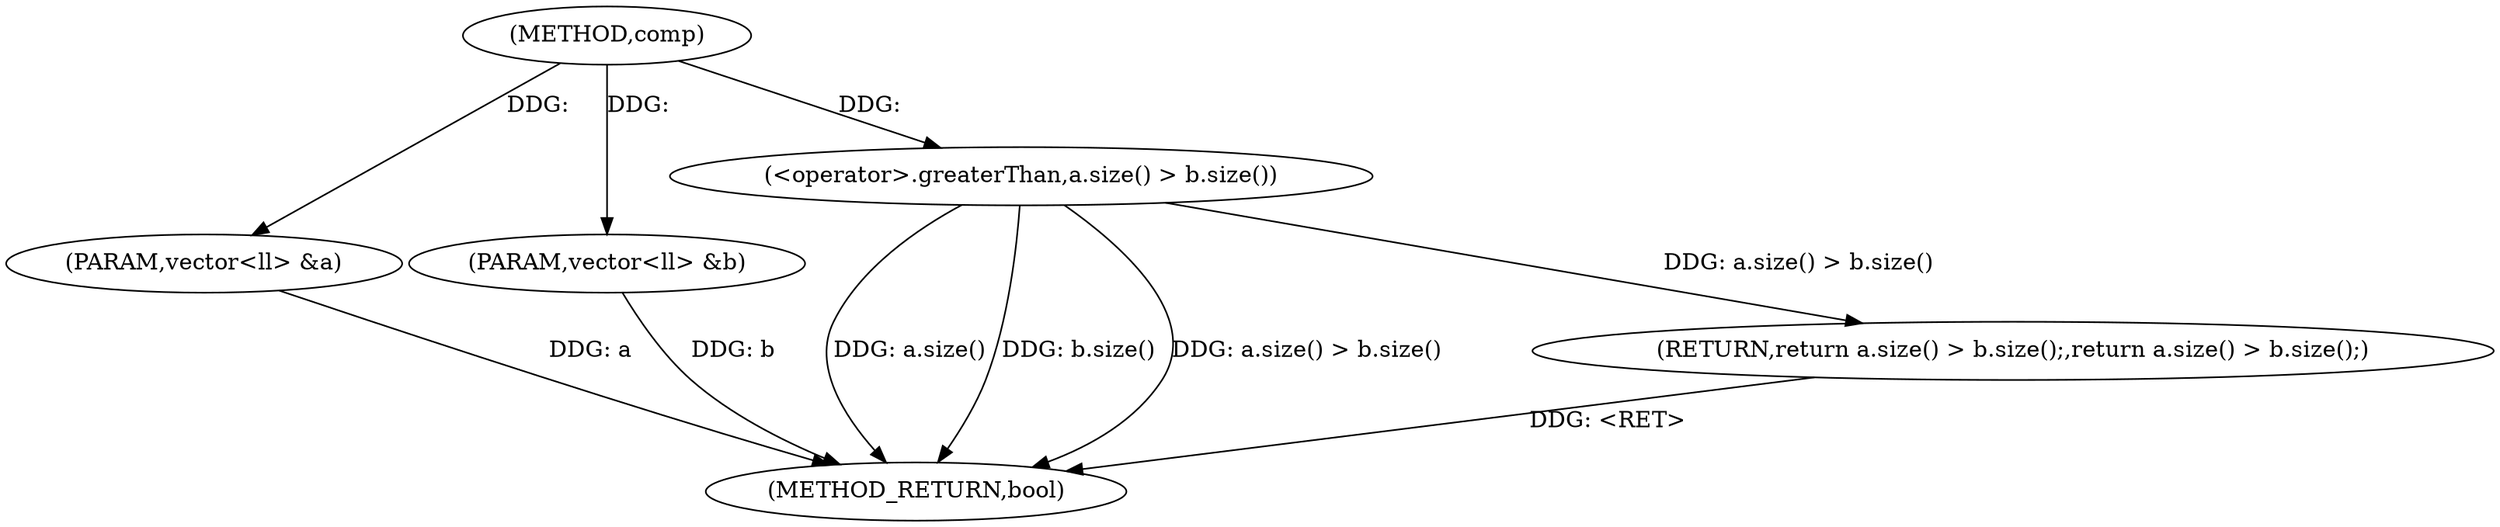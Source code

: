 digraph "comp" {  
"1000313" [label = "(METHOD,comp)" ]
"1000321" [label = "(METHOD_RETURN,bool)" ]
"1000314" [label = "(PARAM,vector<ll> &a)" ]
"1000315" [label = "(PARAM,vector<ll> &b)" ]
"1000317" [label = "(RETURN,return a.size() > b.size();,return a.size() > b.size();)" ]
"1000318" [label = "(<operator>.greaterThan,a.size() > b.size())" ]
  "1000314" -> "1000321"  [ label = "DDG: a"] 
  "1000315" -> "1000321"  [ label = "DDG: b"] 
  "1000318" -> "1000321"  [ label = "DDG: a.size()"] 
  "1000318" -> "1000321"  [ label = "DDG: b.size()"] 
  "1000318" -> "1000321"  [ label = "DDG: a.size() > b.size()"] 
  "1000317" -> "1000321"  [ label = "DDG: <RET>"] 
  "1000313" -> "1000314"  [ label = "DDG: "] 
  "1000313" -> "1000315"  [ label = "DDG: "] 
  "1000318" -> "1000317"  [ label = "DDG: a.size() > b.size()"] 
  "1000313" -> "1000318"  [ label = "DDG: "] 
}
